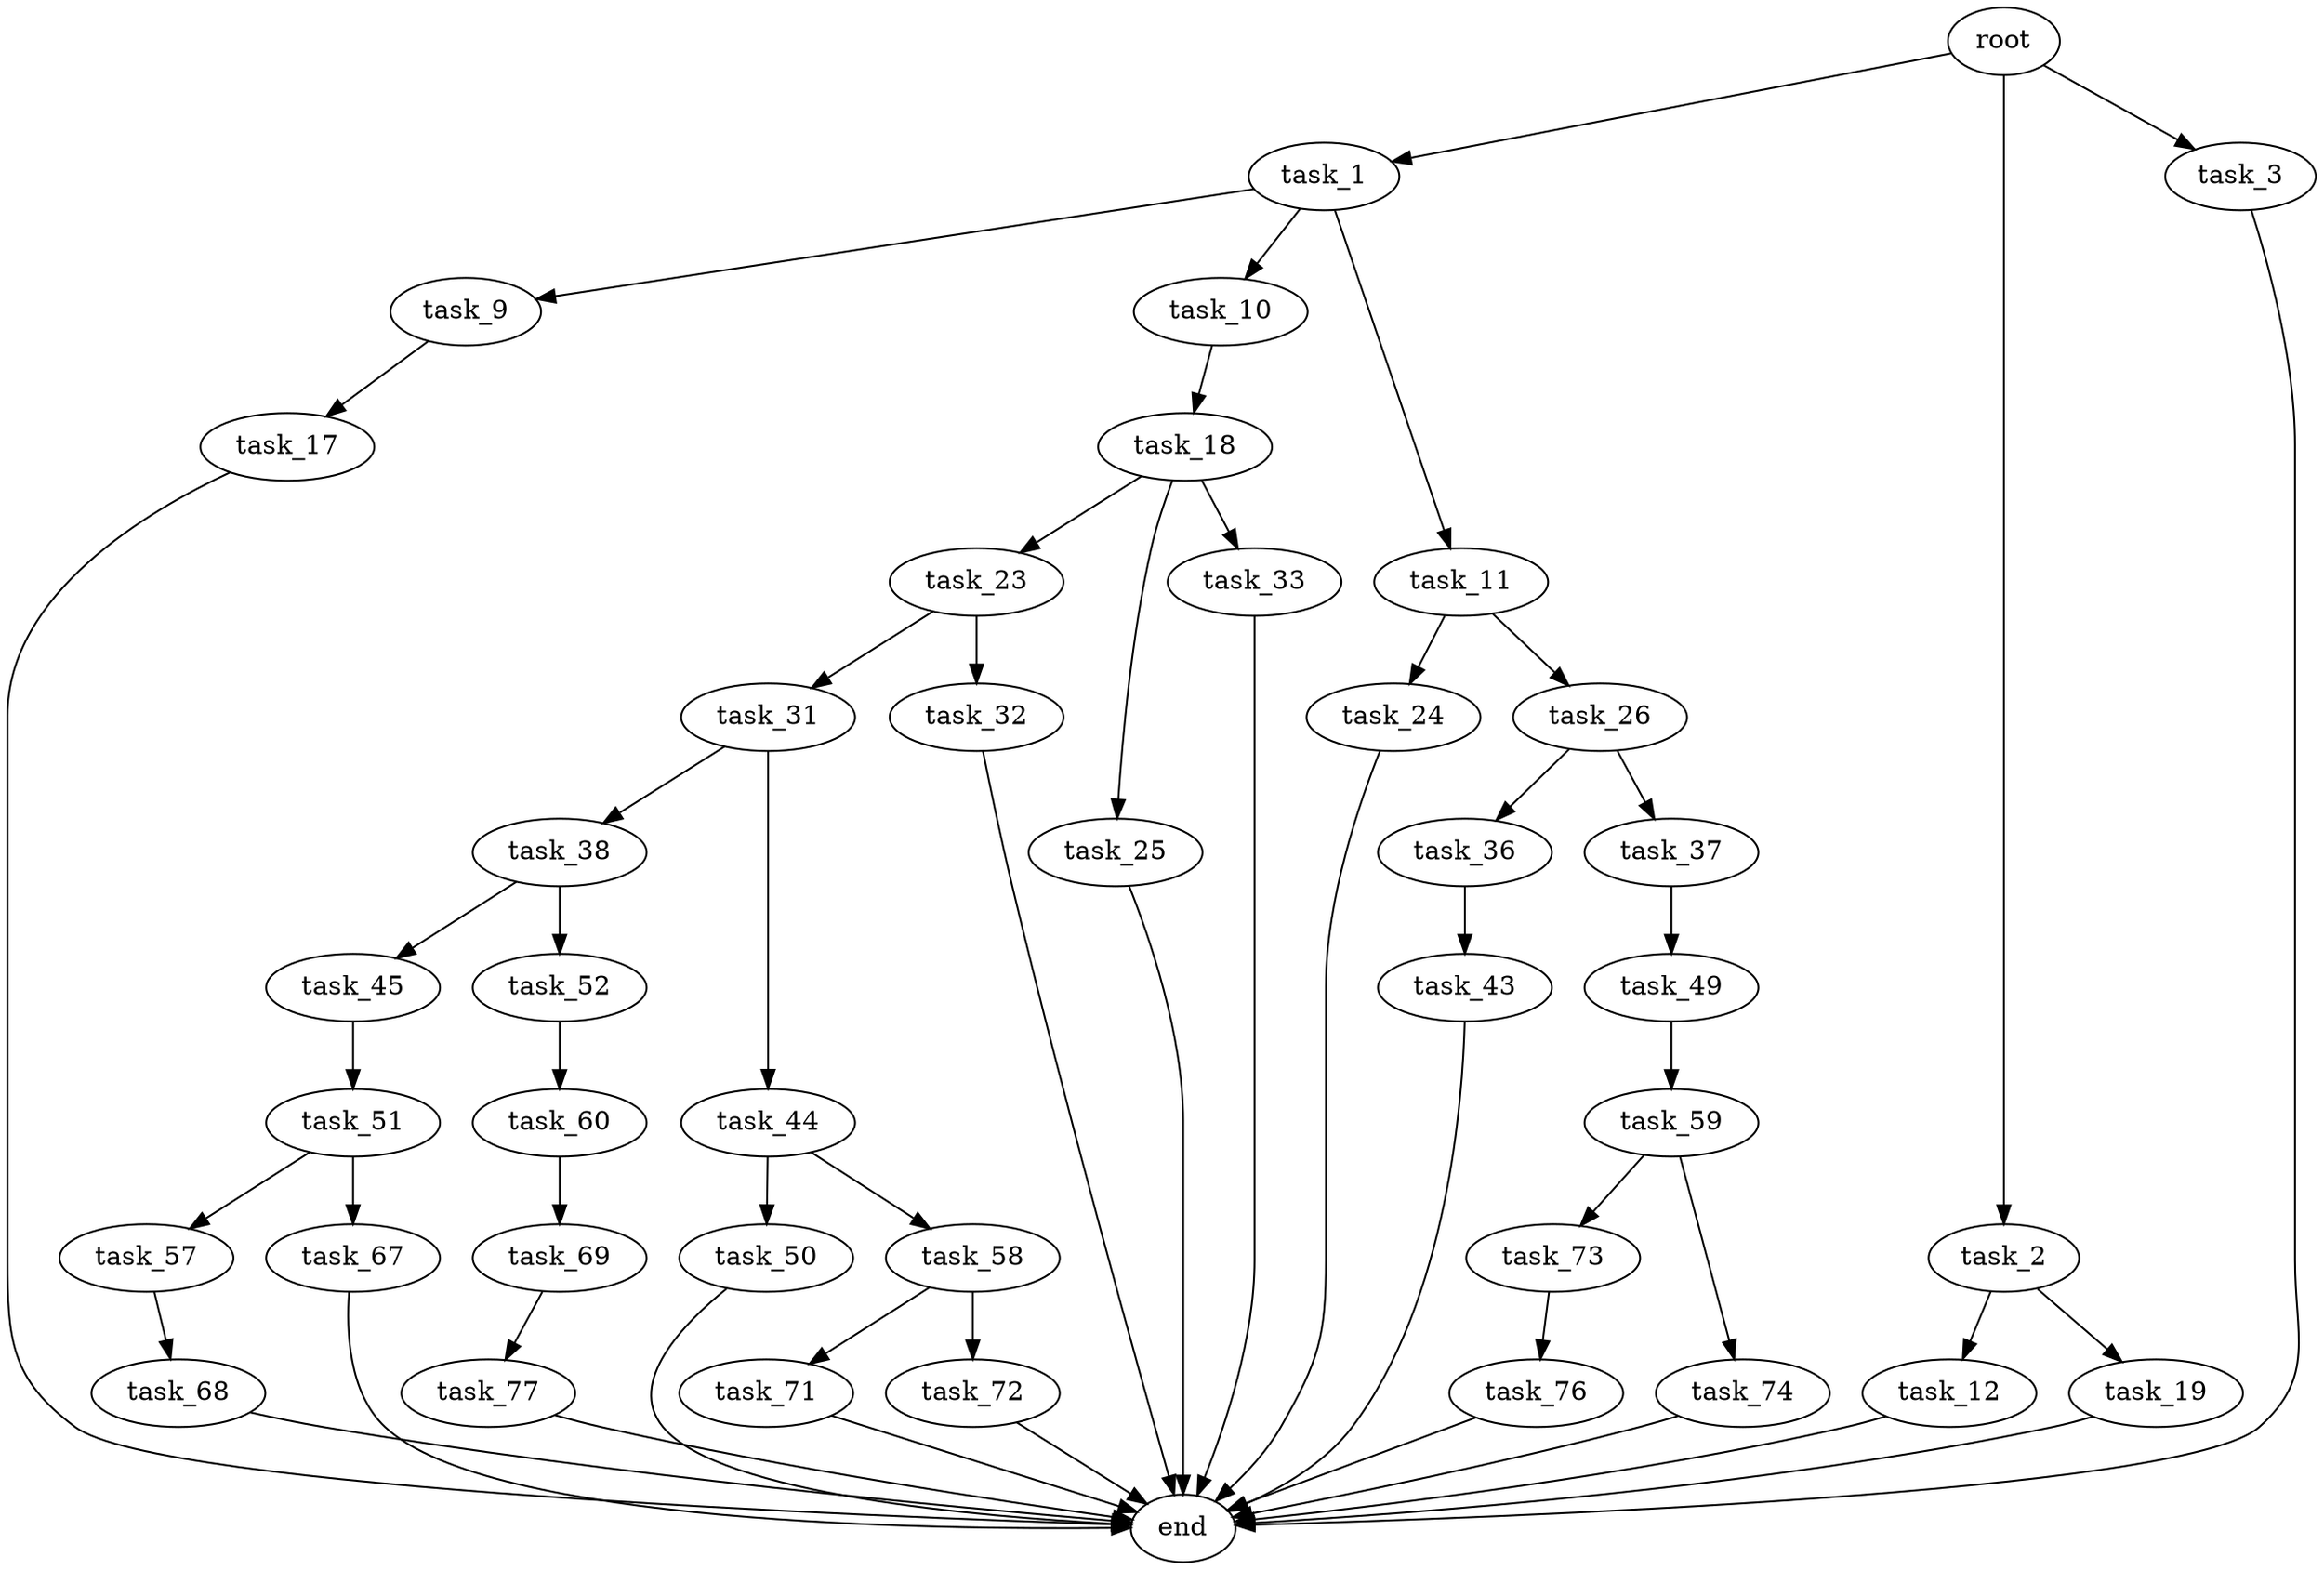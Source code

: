 digraph G {
  root [size="0.000000"];
  task_1 [size="714913711477.000000"];
  task_2 [size="5558308822.000000"];
  task_3 [size="1073741824000.000000"];
  task_9 [size="19095703806.000000"];
  task_10 [size="1073741824000.000000"];
  task_11 [size="205958943190.000000"];
  task_12 [size="28991029248.000000"];
  task_19 [size="31947664777.000000"];
  end [size="0.000000"];
  task_17 [size="28991029248.000000"];
  task_18 [size="2189746889.000000"];
  task_24 [size="549755813888.000000"];
  task_26 [size="603238360137.000000"];
  task_23 [size="239523850397.000000"];
  task_25 [size="68719476736.000000"];
  task_33 [size="28991029248.000000"];
  task_31 [size="121308795647.000000"];
  task_32 [size="231928233984.000000"];
  task_36 [size="782757789696.000000"];
  task_37 [size="21572604159.000000"];
  task_38 [size="368293445632.000000"];
  task_44 [size="1073741824000.000000"];
  task_43 [size="8589934592.000000"];
  task_49 [size="231928233984.000000"];
  task_45 [size="4309825266.000000"];
  task_52 [size="38010748634.000000"];
  task_50 [size="419051909918.000000"];
  task_58 [size="916635243062.000000"];
  task_51 [size="122232770036.000000"];
  task_59 [size="23550624015.000000"];
  task_57 [size="754236017912.000000"];
  task_67 [size="6772310623.000000"];
  task_60 [size="549755813888.000000"];
  task_68 [size="82579540474.000000"];
  task_71 [size="120952370568.000000"];
  task_72 [size="231928233984.000000"];
  task_73 [size="366831767691.000000"];
  task_74 [size="8899493435.000000"];
  task_69 [size="20939704478.000000"];
  task_77 [size="18026740266.000000"];
  task_76 [size="28991029248.000000"];

  root -> task_1 [size="1.000000"];
  root -> task_2 [size="1.000000"];
  root -> task_3 [size="1.000000"];
  task_1 -> task_9 [size="679477248.000000"];
  task_1 -> task_10 [size="679477248.000000"];
  task_1 -> task_11 [size="679477248.000000"];
  task_2 -> task_12 [size="209715200.000000"];
  task_2 -> task_19 [size="209715200.000000"];
  task_3 -> end [size="1.000000"];
  task_9 -> task_17 [size="536870912.000000"];
  task_10 -> task_18 [size="838860800.000000"];
  task_11 -> task_24 [size="838860800.000000"];
  task_11 -> task_26 [size="838860800.000000"];
  task_12 -> end [size="1.000000"];
  task_19 -> end [size="1.000000"];
  task_17 -> end [size="1.000000"];
  task_18 -> task_23 [size="75497472.000000"];
  task_18 -> task_25 [size="75497472.000000"];
  task_18 -> task_33 [size="75497472.000000"];
  task_24 -> end [size="1.000000"];
  task_26 -> task_36 [size="411041792.000000"];
  task_26 -> task_37 [size="411041792.000000"];
  task_23 -> task_31 [size="301989888.000000"];
  task_23 -> task_32 [size="301989888.000000"];
  task_25 -> end [size="1.000000"];
  task_33 -> end [size="1.000000"];
  task_31 -> task_38 [size="209715200.000000"];
  task_31 -> task_44 [size="209715200.000000"];
  task_32 -> end [size="1.000000"];
  task_36 -> task_43 [size="679477248.000000"];
  task_37 -> task_49 [size="679477248.000000"];
  task_38 -> task_45 [size="411041792.000000"];
  task_38 -> task_52 [size="411041792.000000"];
  task_44 -> task_50 [size="838860800.000000"];
  task_44 -> task_58 [size="838860800.000000"];
  task_43 -> end [size="1.000000"];
  task_49 -> task_59 [size="301989888.000000"];
  task_45 -> task_51 [size="75497472.000000"];
  task_52 -> task_60 [size="838860800.000000"];
  task_50 -> end [size="1.000000"];
  task_58 -> task_71 [size="679477248.000000"];
  task_58 -> task_72 [size="679477248.000000"];
  task_51 -> task_57 [size="536870912.000000"];
  task_51 -> task_67 [size="536870912.000000"];
  task_59 -> task_73 [size="411041792.000000"];
  task_59 -> task_74 [size="411041792.000000"];
  task_57 -> task_68 [size="536870912.000000"];
  task_67 -> end [size="1.000000"];
  task_60 -> task_69 [size="536870912.000000"];
  task_68 -> end [size="1.000000"];
  task_71 -> end [size="1.000000"];
  task_72 -> end [size="1.000000"];
  task_73 -> task_76 [size="301989888.000000"];
  task_74 -> end [size="1.000000"];
  task_69 -> task_77 [size="411041792.000000"];
  task_77 -> end [size="1.000000"];
  task_76 -> end [size="1.000000"];
}
